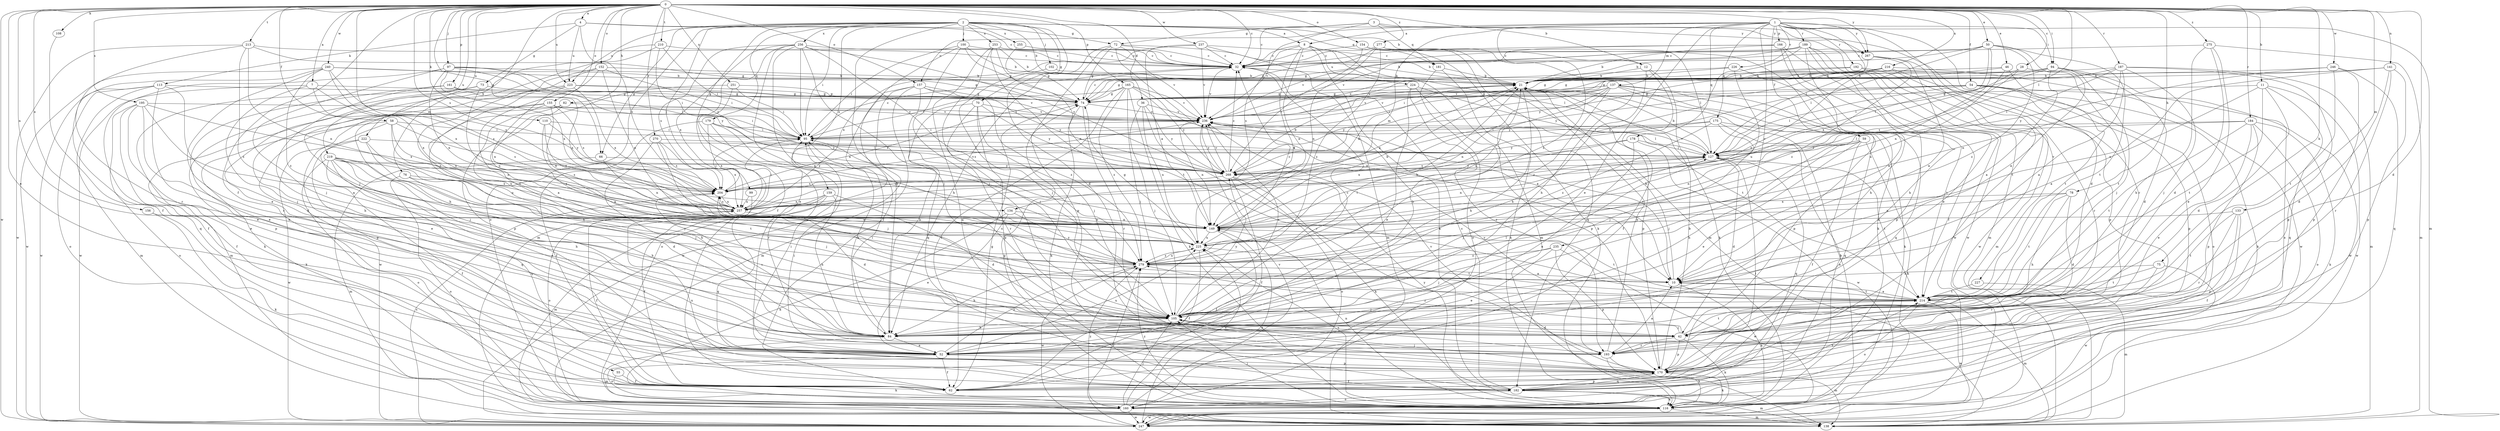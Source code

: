 strict digraph  {
0;
1;
2;
3;
4;
7;
8;
10;
11;
12;
21;
28;
32;
36;
42;
46;
50;
52;
54;
55;
58;
59;
62;
66;
70;
72;
73;
74;
75;
76;
78;
82;
84;
94;
95;
97;
99;
100;
102;
105;
108;
110;
113;
116;
127;
133;
134;
137;
138;
141;
149;
152;
154;
155;
156;
157;
159;
160;
161;
165;
166;
170;
175;
178;
179;
181;
182;
184;
187;
189;
192;
193;
195;
204;
210;
213;
214;
216;
219;
222;
223;
224;
225;
226;
227;
235;
236;
237;
240;
246;
247;
251;
253;
255;
256;
257;
267;
268;
270;
275;
277;
279;
0 -> 4  [label=a];
0 -> 7  [label=a];
0 -> 11  [label=b];
0 -> 12  [label=b];
0 -> 28  [label=c];
0 -> 32  [label=c];
0 -> 36  [label=d];
0 -> 42  [label=d];
0 -> 46  [label=e];
0 -> 50  [label=e];
0 -> 52  [label=e];
0 -> 54  [label=f];
0 -> 55  [label=f];
0 -> 58  [label=f];
0 -> 66  [label=g];
0 -> 75  [label=h];
0 -> 76  [label=h];
0 -> 78  [label=h];
0 -> 82  [label=h];
0 -> 94  [label=i];
0 -> 97  [label=j];
0 -> 108  [label=k];
0 -> 110  [label=k];
0 -> 127  [label=l];
0 -> 133  [label=m];
0 -> 134  [label=m];
0 -> 141  [label=n];
0 -> 149  [label=n];
0 -> 152  [label=o];
0 -> 154  [label=o];
0 -> 155  [label=o];
0 -> 156  [label=o];
0 -> 157  [label=o];
0 -> 161  [label=p];
0 -> 165  [label=p];
0 -> 184  [label=r];
0 -> 187  [label=r];
0 -> 195  [label=s];
0 -> 204  [label=s];
0 -> 210  [label=t];
0 -> 213  [label=t];
0 -> 216  [label=u];
0 -> 219  [label=u];
0 -> 222  [label=u];
0 -> 223  [label=u];
0 -> 237  [label=w];
0 -> 240  [label=w];
0 -> 246  [label=w];
0 -> 247  [label=w];
0 -> 251  [label=x];
0 -> 267  [label=y];
0 -> 270  [label=z];
0 -> 275  [label=z];
0 -> 277  [label=z];
1 -> 8  [label=a];
1 -> 42  [label=d];
1 -> 52  [label=e];
1 -> 59  [label=f];
1 -> 94  [label=i];
1 -> 127  [label=l];
1 -> 134  [label=m];
1 -> 137  [label=m];
1 -> 138  [label=m];
1 -> 157  [label=o];
1 -> 166  [label=p];
1 -> 175  [label=q];
1 -> 178  [label=q];
1 -> 189  [label=r];
1 -> 192  [label=r];
1 -> 226  [label=v];
1 -> 227  [label=v];
1 -> 235  [label=v];
1 -> 267  [label=y];
1 -> 279  [label=z];
2 -> 8  [label=a];
2 -> 12  [label=b];
2 -> 21  [label=b];
2 -> 42  [label=d];
2 -> 62  [label=f];
2 -> 66  [label=g];
2 -> 70  [label=g];
2 -> 84  [label=h];
2 -> 95  [label=i];
2 -> 99  [label=j];
2 -> 100  [label=j];
2 -> 102  [label=j];
2 -> 159  [label=o];
2 -> 160  [label=o];
2 -> 179  [label=q];
2 -> 181  [label=q];
2 -> 223  [label=u];
2 -> 253  [label=x];
2 -> 255  [label=x];
2 -> 256  [label=x];
2 -> 267  [label=y];
3 -> 32  [label=c];
3 -> 72  [label=g];
3 -> 181  [label=q];
3 -> 193  [label=r];
3 -> 236  [label=v];
3 -> 267  [label=y];
4 -> 32  [label=c];
4 -> 72  [label=g];
4 -> 73  [label=g];
4 -> 113  [label=k];
4 -> 204  [label=s];
4 -> 223  [label=u];
7 -> 74  [label=g];
7 -> 105  [label=j];
7 -> 204  [label=s];
7 -> 247  [label=w];
7 -> 257  [label=x];
8 -> 32  [label=c];
8 -> 116  [label=k];
8 -> 127  [label=l];
8 -> 138  [label=m];
8 -> 149  [label=n];
8 -> 204  [label=s];
8 -> 224  [label=u];
8 -> 225  [label=u];
10 -> 21  [label=b];
10 -> 116  [label=k];
10 -> 214  [label=t];
10 -> 236  [label=v];
11 -> 10  [label=a];
11 -> 42  [label=d];
11 -> 74  [label=g];
11 -> 182  [label=q];
11 -> 214  [label=t];
11 -> 247  [label=w];
12 -> 21  [label=b];
12 -> 62  [label=f];
12 -> 84  [label=h];
12 -> 116  [label=k];
21 -> 74  [label=g];
21 -> 84  [label=h];
21 -> 170  [label=p];
21 -> 257  [label=x];
28 -> 21  [label=b];
28 -> 127  [label=l];
28 -> 204  [label=s];
28 -> 214  [label=t];
32 -> 21  [label=b];
32 -> 236  [label=v];
36 -> 105  [label=j];
36 -> 193  [label=r];
36 -> 225  [label=u];
36 -> 236  [label=v];
36 -> 268  [label=y];
42 -> 105  [label=j];
42 -> 116  [label=k];
42 -> 170  [label=p];
42 -> 193  [label=r];
42 -> 214  [label=t];
42 -> 279  [label=z];
46 -> 21  [label=b];
46 -> 214  [label=t];
46 -> 225  [label=u];
46 -> 236  [label=v];
50 -> 10  [label=a];
50 -> 21  [label=b];
50 -> 32  [label=c];
50 -> 127  [label=l];
50 -> 149  [label=n];
50 -> 214  [label=t];
50 -> 257  [label=x];
50 -> 279  [label=z];
52 -> 62  [label=f];
52 -> 95  [label=i];
52 -> 160  [label=o];
52 -> 170  [label=p];
52 -> 225  [label=u];
52 -> 279  [label=z];
54 -> 74  [label=g];
54 -> 116  [label=k];
54 -> 127  [label=l];
54 -> 160  [label=o];
54 -> 170  [label=p];
54 -> 236  [label=v];
54 -> 247  [label=w];
54 -> 268  [label=y];
55 -> 62  [label=f];
55 -> 116  [label=k];
58 -> 95  [label=i];
58 -> 105  [label=j];
58 -> 116  [label=k];
58 -> 149  [label=n];
58 -> 204  [label=s];
58 -> 225  [label=u];
59 -> 52  [label=e];
59 -> 62  [label=f];
59 -> 84  [label=h];
59 -> 105  [label=j];
59 -> 116  [label=k];
59 -> 127  [label=l];
59 -> 149  [label=n];
62 -> 74  [label=g];
62 -> 127  [label=l];
66 -> 138  [label=m];
66 -> 149  [label=n];
66 -> 268  [label=y];
70 -> 84  [label=h];
70 -> 105  [label=j];
70 -> 170  [label=p];
70 -> 193  [label=r];
70 -> 236  [label=v];
70 -> 268  [label=y];
72 -> 10  [label=a];
72 -> 21  [label=b];
72 -> 32  [label=c];
72 -> 74  [label=g];
72 -> 84  [label=h];
72 -> 170  [label=p];
72 -> 236  [label=v];
73 -> 74  [label=g];
73 -> 116  [label=k];
73 -> 170  [label=p];
73 -> 225  [label=u];
74 -> 32  [label=c];
74 -> 116  [label=k];
74 -> 193  [label=r];
74 -> 204  [label=s];
74 -> 236  [label=v];
75 -> 10  [label=a];
75 -> 193  [label=r];
75 -> 214  [label=t];
75 -> 247  [label=w];
76 -> 84  [label=h];
76 -> 105  [label=j];
76 -> 160  [label=o];
76 -> 204  [label=s];
78 -> 42  [label=d];
78 -> 84  [label=h];
78 -> 149  [label=n];
78 -> 214  [label=t];
78 -> 257  [label=x];
82 -> 84  [label=h];
82 -> 236  [label=v];
82 -> 247  [label=w];
82 -> 279  [label=z];
84 -> 52  [label=e];
84 -> 95  [label=i];
84 -> 138  [label=m];
84 -> 204  [label=s];
94 -> 10  [label=a];
94 -> 21  [label=b];
94 -> 42  [label=d];
94 -> 74  [label=g];
94 -> 105  [label=j];
94 -> 127  [label=l];
94 -> 160  [label=o];
95 -> 32  [label=c];
95 -> 84  [label=h];
95 -> 127  [label=l];
97 -> 21  [label=b];
97 -> 62  [label=f];
97 -> 95  [label=i];
97 -> 105  [label=j];
97 -> 127  [label=l];
97 -> 149  [label=n];
97 -> 257  [label=x];
97 -> 268  [label=y];
99 -> 62  [label=f];
99 -> 257  [label=x];
100 -> 21  [label=b];
100 -> 32  [label=c];
100 -> 62  [label=f];
100 -> 74  [label=g];
100 -> 95  [label=i];
100 -> 105  [label=j];
102 -> 21  [label=b];
102 -> 105  [label=j];
105 -> 21  [label=b];
105 -> 32  [label=c];
105 -> 42  [label=d];
105 -> 84  [label=h];
105 -> 127  [label=l];
105 -> 236  [label=v];
105 -> 268  [label=y];
108 -> 62  [label=f];
110 -> 10  [label=a];
110 -> 95  [label=i];
110 -> 257  [label=x];
110 -> 268  [label=y];
113 -> 42  [label=d];
113 -> 52  [label=e];
113 -> 74  [label=g];
113 -> 138  [label=m];
113 -> 160  [label=o];
113 -> 247  [label=w];
116 -> 74  [label=g];
116 -> 105  [label=j];
116 -> 138  [label=m];
116 -> 149  [label=n];
116 -> 225  [label=u];
116 -> 247  [label=w];
116 -> 279  [label=z];
127 -> 21  [label=b];
127 -> 42  [label=d];
127 -> 105  [label=j];
127 -> 149  [label=n];
127 -> 182  [label=q];
127 -> 214  [label=t];
127 -> 236  [label=v];
127 -> 268  [label=y];
133 -> 62  [label=f];
133 -> 149  [label=n];
133 -> 170  [label=p];
133 -> 193  [label=r];
133 -> 214  [label=t];
134 -> 52  [label=e];
134 -> 116  [label=k];
134 -> 149  [label=n];
134 -> 279  [label=z];
137 -> 74  [label=g];
137 -> 95  [label=i];
137 -> 116  [label=k];
137 -> 149  [label=n];
137 -> 170  [label=p];
137 -> 182  [label=q];
137 -> 214  [label=t];
137 -> 225  [label=u];
137 -> 236  [label=v];
137 -> 268  [label=y];
137 -> 279  [label=z];
141 -> 21  [label=b];
141 -> 42  [label=d];
141 -> 74  [label=g];
141 -> 170  [label=p];
141 -> 193  [label=r];
141 -> 225  [label=u];
149 -> 21  [label=b];
149 -> 62  [label=f];
149 -> 127  [label=l];
149 -> 214  [label=t];
149 -> 225  [label=u];
152 -> 21  [label=b];
152 -> 84  [label=h];
152 -> 95  [label=i];
152 -> 149  [label=n];
152 -> 214  [label=t];
152 -> 279  [label=z];
154 -> 32  [label=c];
154 -> 116  [label=k];
154 -> 138  [label=m];
154 -> 182  [label=q];
154 -> 268  [label=y];
155 -> 10  [label=a];
155 -> 52  [label=e];
155 -> 95  [label=i];
155 -> 149  [label=n];
155 -> 170  [label=p];
155 -> 204  [label=s];
155 -> 236  [label=v];
156 -> 116  [label=k];
156 -> 149  [label=n];
157 -> 74  [label=g];
157 -> 138  [label=m];
157 -> 160  [label=o];
157 -> 182  [label=q];
157 -> 247  [label=w];
157 -> 268  [label=y];
157 -> 279  [label=z];
159 -> 42  [label=d];
159 -> 84  [label=h];
159 -> 138  [label=m];
159 -> 160  [label=o];
159 -> 182  [label=q];
159 -> 257  [label=x];
160 -> 105  [label=j];
160 -> 225  [label=u];
160 -> 236  [label=v];
160 -> 247  [label=w];
160 -> 279  [label=z];
161 -> 52  [label=e];
161 -> 74  [label=g];
161 -> 84  [label=h];
161 -> 257  [label=x];
165 -> 10  [label=a];
165 -> 62  [label=f];
165 -> 74  [label=g];
165 -> 95  [label=i];
165 -> 105  [label=j];
165 -> 116  [label=k];
165 -> 236  [label=v];
165 -> 268  [label=y];
165 -> 279  [label=z];
166 -> 21  [label=b];
166 -> 32  [label=c];
166 -> 62  [label=f];
166 -> 84  [label=h];
166 -> 236  [label=v];
166 -> 247  [label=w];
170 -> 21  [label=b];
170 -> 62  [label=f];
170 -> 95  [label=i];
170 -> 105  [label=j];
170 -> 116  [label=k];
170 -> 182  [label=q];
170 -> 236  [label=v];
175 -> 95  [label=i];
175 -> 105  [label=j];
175 -> 160  [label=o];
175 -> 182  [label=q];
175 -> 268  [label=y];
175 -> 279  [label=z];
178 -> 52  [label=e];
178 -> 127  [label=l];
178 -> 204  [label=s];
178 -> 247  [label=w];
178 -> 257  [label=x];
179 -> 62  [label=f];
179 -> 95  [label=i];
179 -> 193  [label=r];
179 -> 225  [label=u];
179 -> 257  [label=x];
179 -> 268  [label=y];
181 -> 21  [label=b];
181 -> 116  [label=k];
181 -> 160  [label=o];
182 -> 32  [label=c];
182 -> 116  [label=k];
182 -> 138  [label=m];
182 -> 160  [label=o];
182 -> 170  [label=p];
182 -> 214  [label=t];
182 -> 257  [label=x];
182 -> 268  [label=y];
184 -> 52  [label=e];
184 -> 95  [label=i];
184 -> 116  [label=k];
184 -> 127  [label=l];
184 -> 160  [label=o];
184 -> 170  [label=p];
184 -> 214  [label=t];
187 -> 10  [label=a];
187 -> 21  [label=b];
187 -> 74  [label=g];
187 -> 105  [label=j];
187 -> 127  [label=l];
187 -> 138  [label=m];
187 -> 149  [label=n];
187 -> 170  [label=p];
189 -> 10  [label=a];
189 -> 32  [label=c];
189 -> 52  [label=e];
189 -> 74  [label=g];
189 -> 84  [label=h];
189 -> 138  [label=m];
189 -> 236  [label=v];
189 -> 247  [label=w];
189 -> 257  [label=x];
192 -> 21  [label=b];
192 -> 138  [label=m];
192 -> 236  [label=v];
192 -> 247  [label=w];
193 -> 10  [label=a];
193 -> 21  [label=b];
193 -> 116  [label=k];
193 -> 138  [label=m];
193 -> 236  [label=v];
195 -> 10  [label=a];
195 -> 52  [label=e];
195 -> 62  [label=f];
195 -> 84  [label=h];
195 -> 160  [label=o];
195 -> 236  [label=v];
195 -> 257  [label=x];
204 -> 21  [label=b];
204 -> 42  [label=d];
204 -> 95  [label=i];
204 -> 236  [label=v];
204 -> 257  [label=x];
210 -> 32  [label=c];
210 -> 52  [label=e];
210 -> 95  [label=i];
210 -> 105  [label=j];
210 -> 268  [label=y];
213 -> 32  [label=c];
213 -> 74  [label=g];
213 -> 149  [label=n];
213 -> 193  [label=r];
213 -> 247  [label=w];
213 -> 279  [label=z];
214 -> 10  [label=a];
214 -> 105  [label=j];
214 -> 138  [label=m];
214 -> 160  [label=o];
214 -> 247  [label=w];
216 -> 21  [label=b];
216 -> 95  [label=i];
216 -> 149  [label=n];
216 -> 170  [label=p];
216 -> 193  [label=r];
216 -> 236  [label=v];
216 -> 247  [label=w];
216 -> 268  [label=y];
219 -> 42  [label=d];
219 -> 52  [label=e];
219 -> 62  [label=f];
219 -> 84  [label=h];
219 -> 105  [label=j];
219 -> 160  [label=o];
219 -> 182  [label=q];
219 -> 204  [label=s];
219 -> 214  [label=t];
219 -> 268  [label=y];
222 -> 105  [label=j];
222 -> 127  [label=l];
222 -> 182  [label=q];
222 -> 225  [label=u];
222 -> 247  [label=w];
223 -> 74  [label=g];
223 -> 138  [label=m];
223 -> 149  [label=n];
223 -> 225  [label=u];
223 -> 236  [label=v];
223 -> 257  [label=x];
224 -> 52  [label=e];
224 -> 74  [label=g];
224 -> 170  [label=p];
224 -> 193  [label=r];
224 -> 214  [label=t];
225 -> 32  [label=c];
225 -> 62  [label=f];
225 -> 74  [label=g];
225 -> 214  [label=t];
225 -> 279  [label=z];
226 -> 21  [label=b];
226 -> 74  [label=g];
226 -> 170  [label=p];
226 -> 225  [label=u];
227 -> 138  [label=m];
227 -> 214  [label=t];
235 -> 52  [label=e];
235 -> 105  [label=j];
235 -> 170  [label=p];
235 -> 247  [label=w];
235 -> 279  [label=z];
236 -> 95  [label=i];
236 -> 127  [label=l];
236 -> 149  [label=n];
236 -> 268  [label=y];
237 -> 21  [label=b];
237 -> 32  [label=c];
237 -> 138  [label=m];
237 -> 149  [label=a];
237 -> 236  [label=v];
237 -> 257  [label=x];
240 -> 21  [label=b];
240 -> 74  [label=g];
240 -> 182  [label=q];
240 -> 193  [label=r];
240 -> 204  [label=s];
240 -> 247  [label=w];
240 -> 257  [label=x];
240 -> 279  [label=z];
246 -> 21  [label=b];
246 -> 170  [label=p];
246 -> 182  [label=q];
246 -> 214  [label=t];
246 -> 268  [label=y];
247 -> 21  [label=b];
247 -> 149  [label=n];
247 -> 204  [label=s];
247 -> 279  [label=z];
251 -> 74  [label=g];
251 -> 95  [label=i];
251 -> 149  [label=n];
251 -> 170  [label=p];
253 -> 21  [label=b];
253 -> 32  [label=c];
253 -> 105  [label=j];
253 -> 149  [label=n];
253 -> 182  [label=q];
253 -> 214  [label=t];
255 -> 32  [label=c];
255 -> 74  [label=g];
256 -> 10  [label=a];
256 -> 32  [label=c];
256 -> 52  [label=e];
256 -> 95  [label=i];
256 -> 105  [label=j];
256 -> 138  [label=m];
256 -> 204  [label=s];
256 -> 257  [label=x];
256 -> 268  [label=y];
256 -> 279  [label=z];
257 -> 62  [label=f];
257 -> 95  [label=i];
257 -> 149  [label=n];
257 -> 204  [label=s];
267 -> 10  [label=a];
267 -> 214  [label=t];
267 -> 268  [label=y];
267 -> 279  [label=z];
268 -> 21  [label=b];
268 -> 32  [label=c];
268 -> 62  [label=f];
268 -> 116  [label=k];
268 -> 160  [label=o];
268 -> 204  [label=s];
268 -> 236  [label=v];
270 -> 84  [label=h];
270 -> 105  [label=j];
270 -> 127  [label=l];
270 -> 204  [label=s];
270 -> 257  [label=x];
275 -> 32  [label=c];
275 -> 42  [label=d];
275 -> 52  [label=e];
275 -> 84  [label=h];
275 -> 138  [label=m];
277 -> 32  [label=c];
277 -> 74  [label=g];
277 -> 84  [label=h];
277 -> 116  [label=k];
277 -> 127  [label=l];
277 -> 149  [label=n];
277 -> 279  [label=z];
279 -> 10  [label=a];
279 -> 21  [label=b];
279 -> 84  [label=h];
279 -> 95  [label=i];
279 -> 204  [label=s];
279 -> 225  [label=u];
279 -> 247  [label=w];
}
